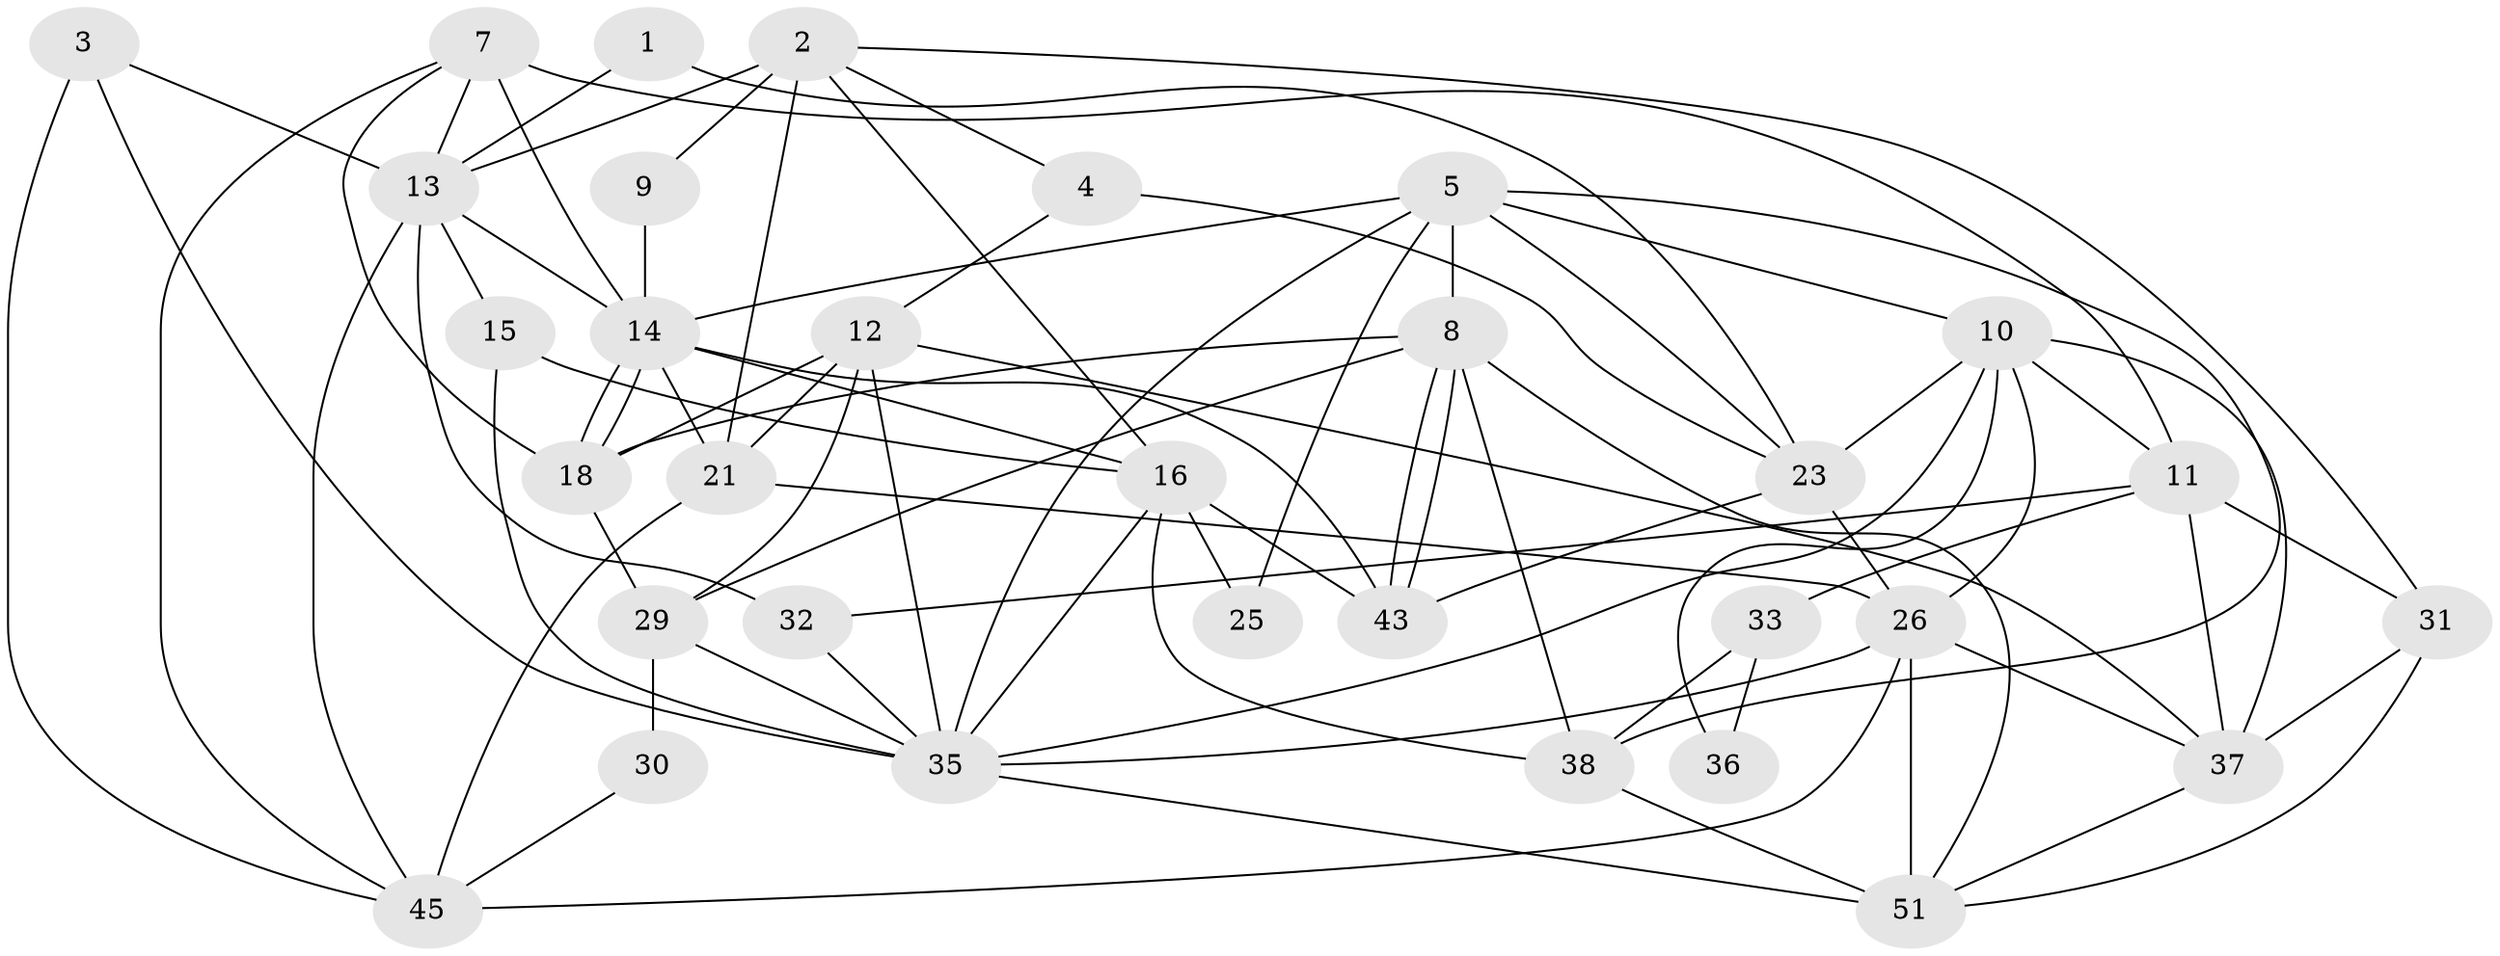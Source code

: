// Generated by graph-tools (version 1.1) at 2025/52/02/27/25 19:52:07]
// undirected, 32 vertices, 82 edges
graph export_dot {
graph [start="1"]
  node [color=gray90,style=filled];
  1;
  2 [super="+6"];
  3;
  4;
  5 [super="+27"];
  7 [super="+22"];
  8 [super="+28"];
  9;
  10 [super="+20"];
  11 [super="+19"];
  12 [super="+17"];
  13 [super="+47"];
  14 [super="+34"];
  15;
  16 [super="+44"];
  18 [super="+50"];
  21 [super="+24"];
  23 [super="+42"];
  25;
  26 [super="+41"];
  29;
  30;
  31;
  32;
  33 [super="+48"];
  35 [super="+39"];
  36;
  37 [super="+49"];
  38 [super="+40"];
  43 [super="+53"];
  45 [super="+46"];
  51 [super="+52"];
  1 -- 23;
  1 -- 13;
  2 -- 21;
  2 -- 16;
  2 -- 13;
  2 -- 9;
  2 -- 4;
  2 -- 31;
  3 -- 35;
  3 -- 45;
  3 -- 13;
  4 -- 23;
  4 -- 12;
  5 -- 14;
  5 -- 38;
  5 -- 35;
  5 -- 23;
  5 -- 25;
  5 -- 10;
  5 -- 8;
  7 -- 45;
  7 -- 13;
  7 -- 11;
  7 -- 18;
  7 -- 14 [weight=2];
  8 -- 43;
  8 -- 43;
  8 -- 29;
  8 -- 38;
  8 -- 18;
  8 -- 51;
  9 -- 14;
  10 -- 36 [weight=2];
  10 -- 26;
  10 -- 37;
  10 -- 11;
  10 -- 23;
  10 -- 35;
  11 -- 31;
  11 -- 32;
  11 -- 37;
  11 -- 33;
  12 -- 18;
  12 -- 21;
  12 -- 29;
  12 -- 37;
  12 -- 35;
  13 -- 14;
  13 -- 32;
  13 -- 45;
  13 -- 15;
  14 -- 18;
  14 -- 18;
  14 -- 21;
  14 -- 16;
  14 -- 43;
  15 -- 35;
  15 -- 16;
  16 -- 35;
  16 -- 38;
  16 -- 43;
  16 -- 25;
  18 -- 29;
  21 -- 45;
  21 -- 26;
  23 -- 26;
  23 -- 43;
  26 -- 37;
  26 -- 51 [weight=2];
  26 -- 35;
  26 -- 45;
  29 -- 30;
  29 -- 35;
  30 -- 45;
  31 -- 51;
  31 -- 37;
  32 -- 35;
  33 -- 38;
  33 -- 36;
  35 -- 51;
  37 -- 51;
  38 -- 51;
}
